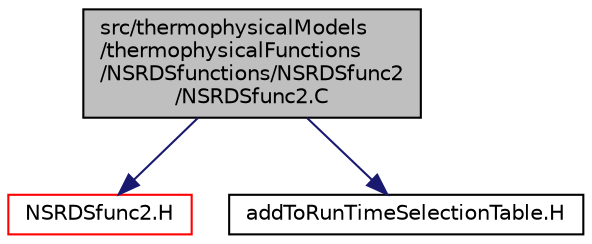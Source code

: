 digraph "src/thermophysicalModels/thermophysicalFunctions/NSRDSfunctions/NSRDSfunc2/NSRDSfunc2.C"
{
  bgcolor="transparent";
  edge [fontname="Helvetica",fontsize="10",labelfontname="Helvetica",labelfontsize="10"];
  node [fontname="Helvetica",fontsize="10",shape=record];
  Node0 [label="src/thermophysicalModels\l/thermophysicalFunctions\l/NSRDSfunctions/NSRDSfunc2\l/NSRDSfunc2.C",height=0.2,width=0.4,color="black", fillcolor="grey75", style="filled", fontcolor="black"];
  Node0 -> Node1 [color="midnightblue",fontsize="10",style="solid",fontname="Helvetica"];
  Node1 [label="NSRDSfunc2.H",height=0.2,width=0.4,color="red",URL="$a17210.html"];
  Node0 -> Node91 [color="midnightblue",fontsize="10",style="solid",fontname="Helvetica"];
  Node91 [label="addToRunTimeSelectionTable.H",height=0.2,width=0.4,color="black",URL="$a09989.html",tooltip="Macros for easy insertion into run-time selection tables. "];
}

